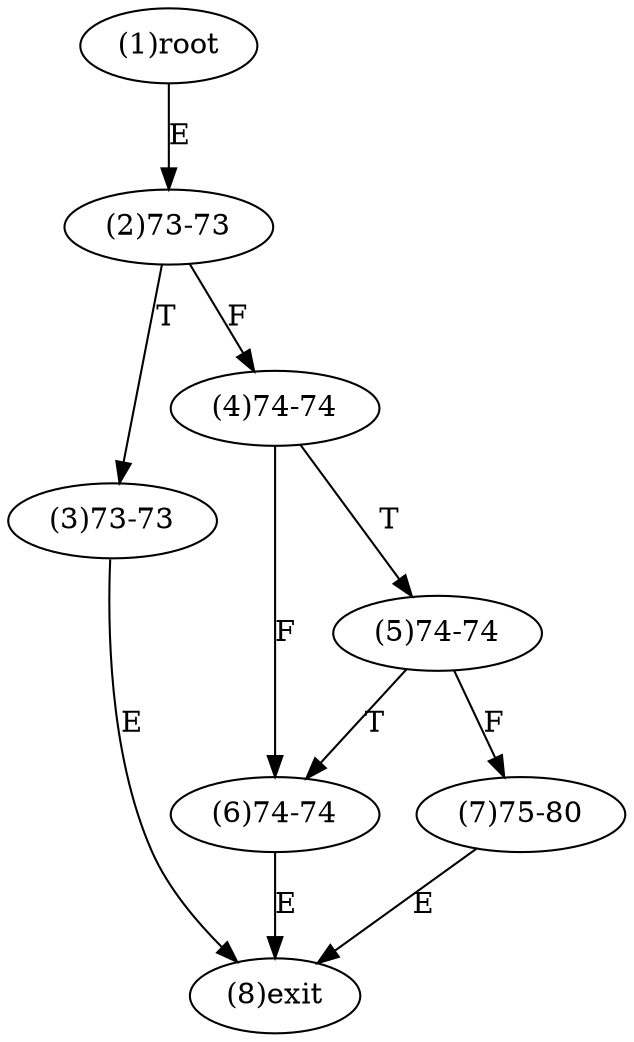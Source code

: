 digraph "" { 
1[ label="(1)root"];
2[ label="(2)73-73"];
3[ label="(3)73-73"];
4[ label="(4)74-74"];
5[ label="(5)74-74"];
6[ label="(6)74-74"];
7[ label="(7)75-80"];
8[ label="(8)exit"];
1->2[ label="E"];
2->4[ label="F"];
2->3[ label="T"];
3->8[ label="E"];
4->6[ label="F"];
4->5[ label="T"];
5->7[ label="F"];
5->6[ label="T"];
6->8[ label="E"];
7->8[ label="E"];
}